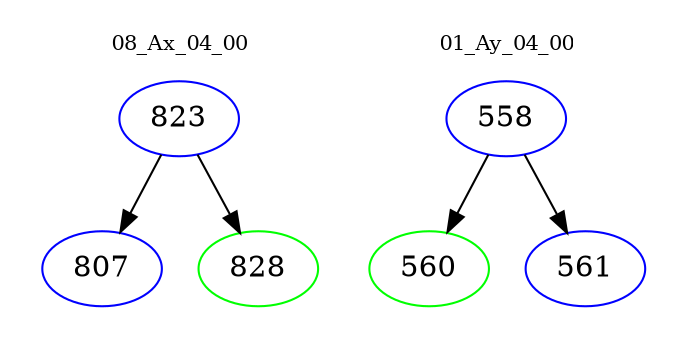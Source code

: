 digraph{
subgraph cluster_0 {
color = white
label = "08_Ax_04_00";
fontsize=10;
T0_823 [label="823", color="blue"]
T0_823 -> T0_807 [color="black"]
T0_807 [label="807", color="blue"]
T0_823 -> T0_828 [color="black"]
T0_828 [label="828", color="green"]
}
subgraph cluster_1 {
color = white
label = "01_Ay_04_00";
fontsize=10;
T1_558 [label="558", color="blue"]
T1_558 -> T1_560 [color="black"]
T1_560 [label="560", color="green"]
T1_558 -> T1_561 [color="black"]
T1_561 [label="561", color="blue"]
}
}
